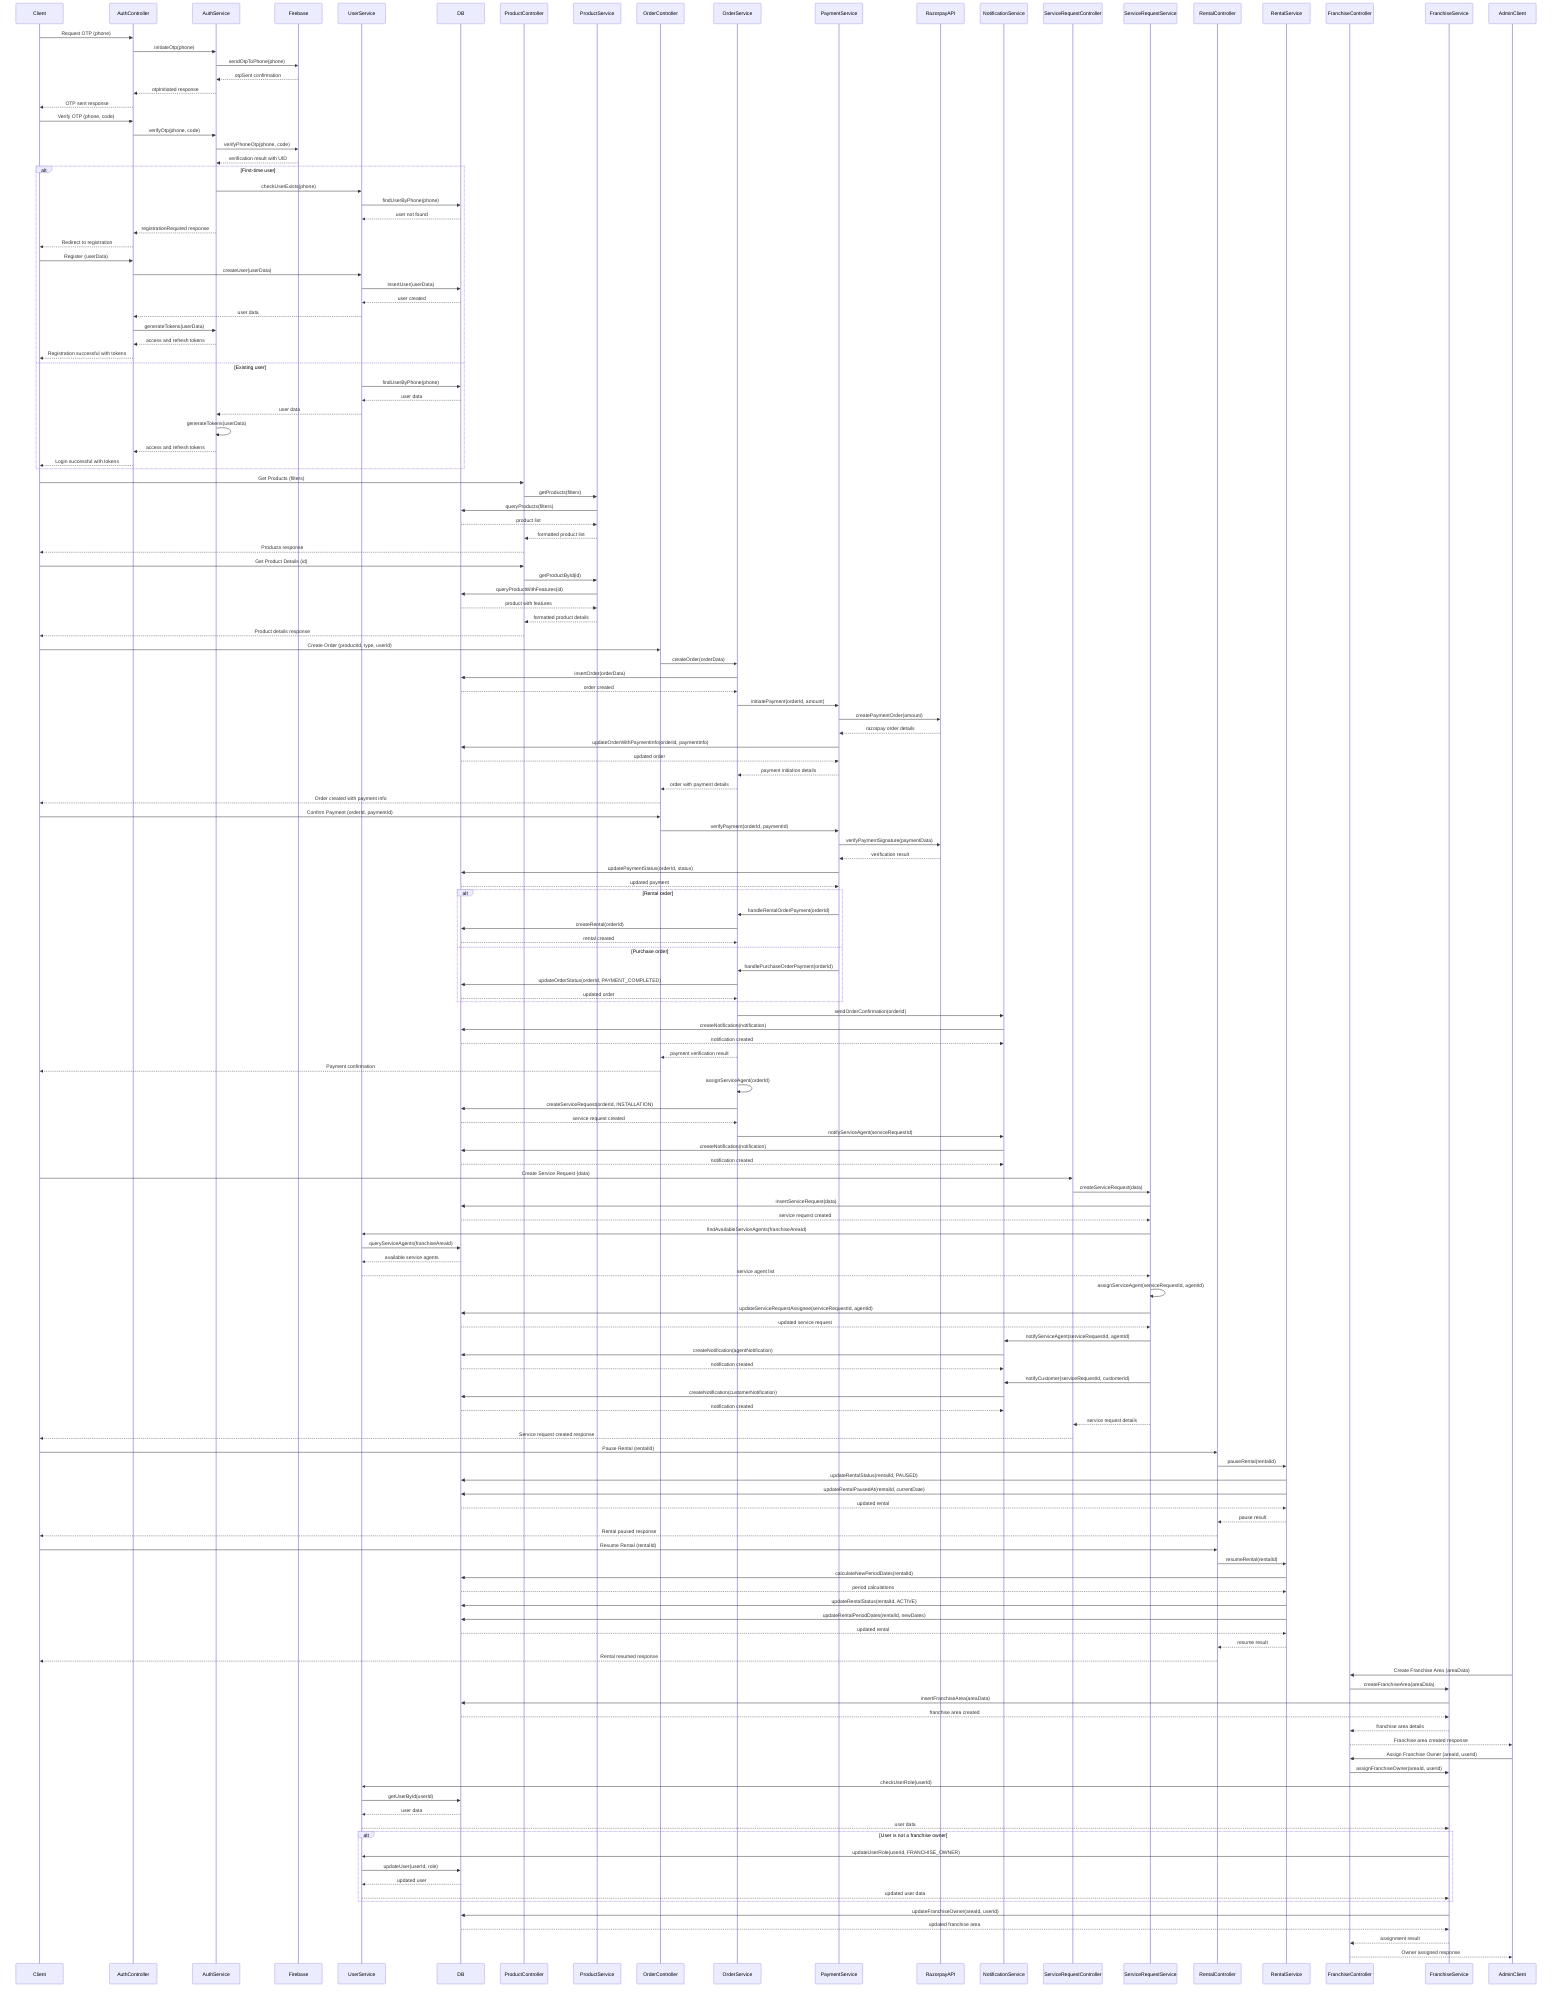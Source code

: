 sequenceDiagram
    participant Client
    participant AuthController
    participant AuthService
    participant Firebase
    participant UserService
    participant DB

    Client->>AuthController: Request OTP (phone)
    AuthController->>AuthService: initiateOtp(phone)
    AuthService->>Firebase: sendOtpToPhone(phone)
    Firebase-->>AuthService: otpSent confirmation
    AuthService-->>AuthController: otpInitiated response
    AuthController-->>Client: OTP sent response

    Client->>AuthController: Verify OTP (phone, code)
    AuthController->>AuthService: verifyOtp(phone, code)
    AuthService->>Firebase: verifyPhoneOtp(phone, code)
    Firebase-->>AuthService: verification result with UID
    
    alt First-time user
        AuthService->>UserService: checkUserExists(phone)
        UserService->>DB: findUserByPhone(phone)
        DB-->>UserService: user not found
        AuthService-->>AuthController: registrationRequired response
        AuthController-->>Client: Redirect to registration
        
        Client->>AuthController: Register (userData)
        AuthController->>UserService: createUser(userData)
        UserService->>DB: insertUser(userData)
        DB-->>UserService: user created
        UserService-->>AuthController: user data
        AuthController->>AuthService: generateTokens(userData)
        AuthService-->>AuthController: access and refresh tokens
        AuthController-->>Client: Registration successful with tokens
    else Existing user
        UserService->>DB: findUserByPhone(phone)
        DB-->>UserService: user data
        UserService-->>AuthService: user data
        AuthService->>AuthService: generateTokens(userData)
        AuthService-->>AuthController: access and refresh tokens
        AuthController-->>Client: Login successful with tokens
    end

    participant ProductController
    participant ProductService
    participant OrderController
    participant OrderService
    participant PaymentService
    participant RazorpayAPI
    participant NotificationService

    Client->>ProductController: Get Products (filters)
    ProductController->>ProductService: getProducts(filters)
    ProductService->>DB: queryProducts(filters)
    DB-->>ProductService: product list
    ProductService-->>ProductController: formatted product list
    ProductController-->>Client: Products response

    Client->>ProductController: Get Product Details (id)
    ProductController->>ProductService: getProductById(id)
    ProductService->>DB: queryProductWithFeatures(id)
    DB-->>ProductService: product with features
    ProductService-->>ProductController: formatted product details
    ProductController-->>Client: Product details response

    Client->>OrderController: Create Order (productId, type, userId)
    OrderController->>OrderService: createOrder(orderData)
    OrderService->>DB: insertOrder(orderData)
    DB-->>OrderService: order created
    OrderService->>PaymentService: initiatePayment(orderId, amount)
    PaymentService->>RazorpayAPI: createPaymentOrder(amount)
    RazorpayAPI-->>PaymentService: razorpay order details
    PaymentService->>DB: updateOrderWithPaymentInfo(orderId, paymentInfo)
    DB-->>PaymentService: updated order
    PaymentService-->>OrderService: payment initiation details
    OrderService-->>OrderController: order with payment details
    OrderController-->>Client: Order created with payment info

    Client->>OrderController: Confirm Payment (orderId, paymentId)
    OrderController->>PaymentService: verifyPayment(orderId, paymentId)
    PaymentService->>RazorpayAPI: verifyPaymentSignature(paymentData)
    RazorpayAPI-->>PaymentService: verification result
    PaymentService->>DB: updatePaymentStatus(orderId, status)
    DB-->>PaymentService: updated payment

    alt Rental order
        PaymentService->>OrderService: handleRentalOrderPayment(orderId)
        OrderService->>DB: createRental(orderId)
        DB-->>OrderService: rental created
    else Purchase order
        PaymentService->>OrderService: handlePurchaseOrderPayment(orderId)
        OrderService->>DB: updateOrderStatus(orderId, PAYMENT_COMPLETED)
        DB-->>OrderService: updated order
    end

    OrderService->>NotificationService: sendOrderConfirmation(orderId)
    NotificationService->>DB: createNotification(notification)
    DB-->>NotificationService: notification created
    OrderService-->>OrderController: payment verification result
    OrderController-->>Client: Payment confirmation

    OrderService->>OrderService: assignServiceAgent(orderId)
    OrderService->>DB: createServiceRequest(orderId, INSTALLATION)
    DB-->>OrderService: service request created
    OrderService->>NotificationService: notifyServiceAgent(serviceRequestId)
    NotificationService->>DB: createNotification(notification)
    DB-->>NotificationService: notification created

    participant ServiceRequestController
    participant ServiceRequestService

    Client->>ServiceRequestController: Create Service Request (data)
    ServiceRequestController->>ServiceRequestService: createServiceRequest(data)
    ServiceRequestService->>DB: insertServiceRequest(data)
    DB-->>ServiceRequestService: service request created

    ServiceRequestService->>UserService: findAvailableServiceAgents(franchiseAreaId)
    UserService->>DB: queryServiceAgents(franchiseAreaId)
    DB-->>UserService: available service agents
    UserService-->>ServiceRequestService: service agent list

    ServiceRequestService->>ServiceRequestService: assignServiceAgent(serviceRequestId, agentId)
    ServiceRequestService->>DB: updateServiceRequestAssignee(serviceRequestId, agentId)
    DB-->>ServiceRequestService: updated service request

    ServiceRequestService->>NotificationService: notifyServiceAgent(serviceRequestId, agentId)
    NotificationService->>DB: createNotification(agentNotification)
    DB-->>NotificationService: notification created
    
    ServiceRequestService->>NotificationService: notifyCustomer(serviceRequestId, customerId)
    NotificationService->>DB: createNotification(customerNotification)
    DB-->>NotificationService: notification created

    ServiceRequestService-->>ServiceRequestController: service request details
    ServiceRequestController-->>Client: Service request created response

    participant RentalController
    participant RentalService

    Client->>RentalController: Pause Rental (rentalId)
    RentalController->>RentalService: pauseRental(rentalId)
    RentalService->>DB: updateRentalStatus(rentalId, PAUSED)
    RentalService->>DB: updateRentalPausedAt(rentalId, currentDate)
    DB-->>RentalService: updated rental
    RentalService-->>RentalController: pause result
    RentalController-->>Client: Rental paused response

    Client->>RentalController: Resume Rental (rentalId)
    RentalController->>RentalService: resumeRental(rentalId)
    RentalService->>DB: calculateNewPeriodDates(rentalId)
    DB-->>RentalService: period calculations
    RentalService->>DB: updateRentalStatus(rentalId, ACTIVE)
    RentalService->>DB: updateRentalPeriodDates(rentalId, newDates)
    DB-->>RentalService: updated rental
    RentalService-->>RentalController: resume result
    RentalController-->>Client: Rental resumed response

    participant FranchiseController
    participant FranchiseService
    participant AdminClient

    AdminClient->>FranchiseController: Create Franchise Area (areaData)
    FranchiseController->>FranchiseService: createFranchiseArea(areaData)
    FranchiseService->>DB: insertFranchiseArea(areaData)
    DB-->>FranchiseService: franchise area created
    FranchiseService-->>FranchiseController: franchise area details
    FranchiseController-->>AdminClient: Franchise area created response

    AdminClient->>FranchiseController: Assign Franchise Owner (areaId, userId)
    FranchiseController->>FranchiseService: assignFranchiseOwner(areaId, userId)
    FranchiseService->>UserService: checkUserRole(userId)
    UserService->>DB: getUserById(userId)
    DB-->>UserService: user data
    UserService-->>FranchiseService: user data

    alt User is not a franchise owner
        FranchiseService->>UserService: updateUserRole(userId, FRANCHISE_OWNER)
        UserService->>DB: updateUser(userId, role)
        DB-->>UserService: updated user
        UserService-->>FranchiseService: updated user data
    end

    FranchiseService->>DB: updateFranchiseOwner(areaId, userId)
    DB-->>FranchiseService: updated franchise area
    FranchiseService-->>FranchiseController: assignment result
    FranchiseController-->>AdminClient: Owner assigned response